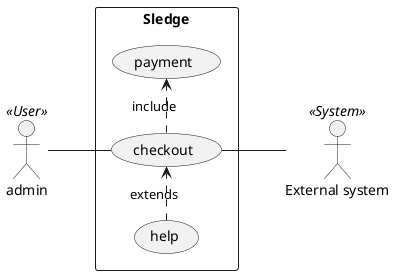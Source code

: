@startuml
left to right direction
skinparam packageStyle rect
actor admin <<User>>
actor "External system" as extSystem <<System>>
rectangle "Sledge" {
  admin -- (checkout)
  (checkout) .> (payment) : include
  (help) .> (checkout) : extends
  (checkout) -- extSystem
}
@enduml